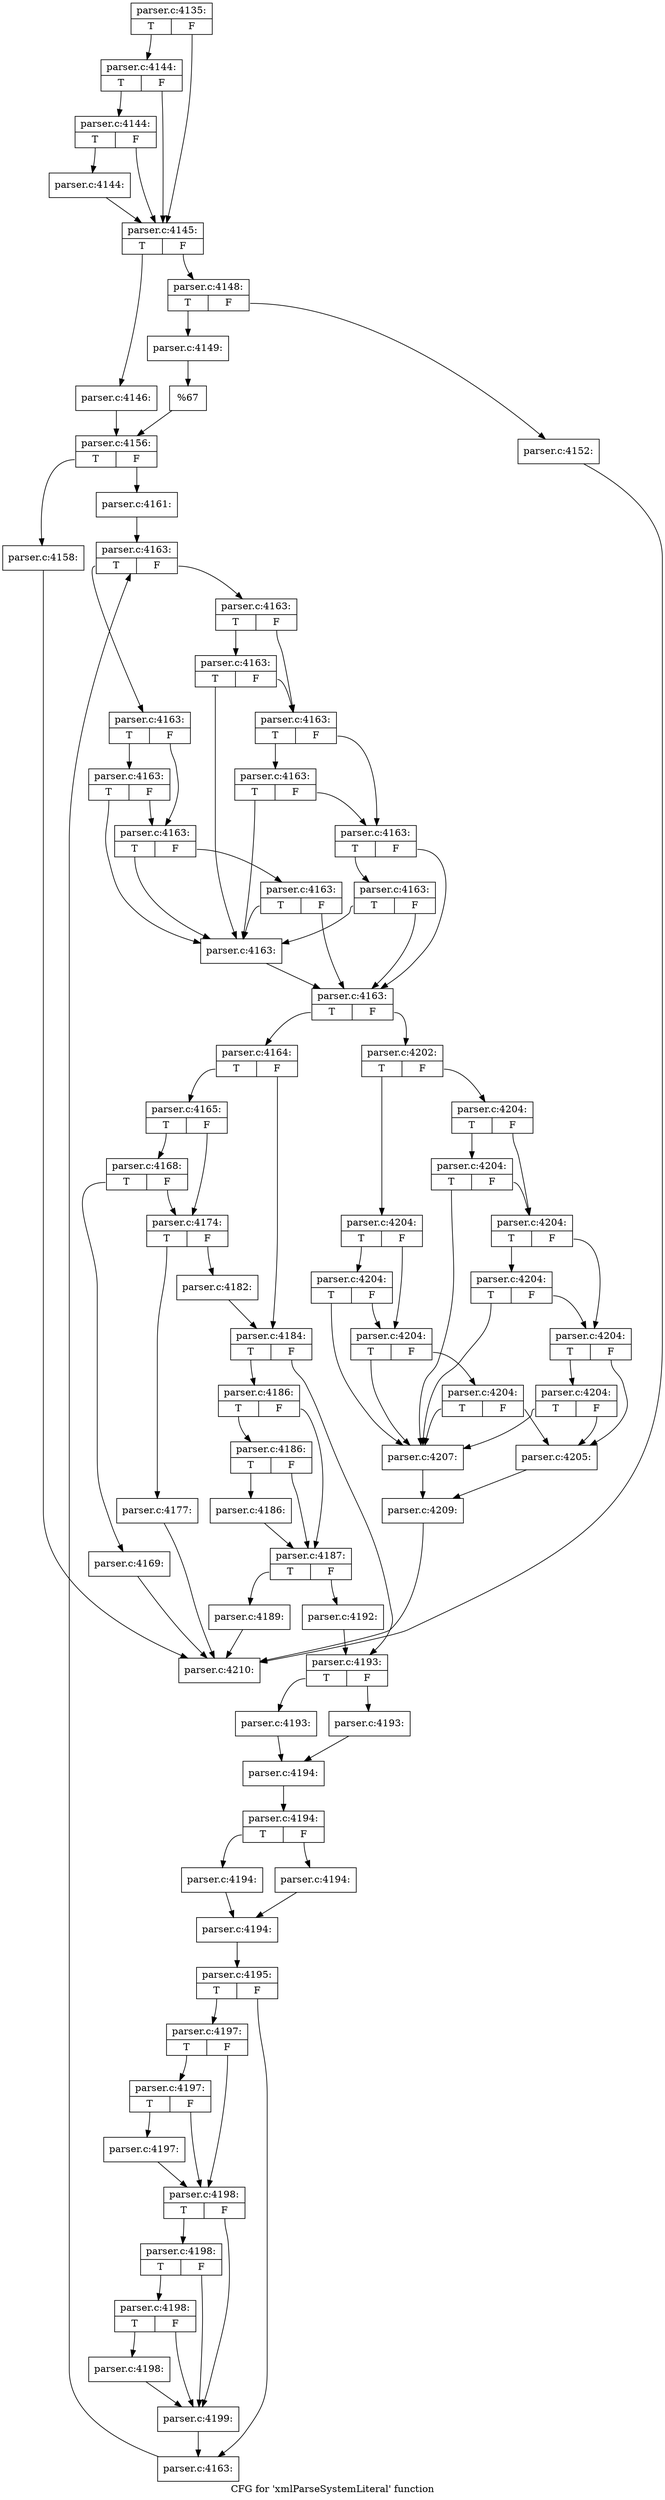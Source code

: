 digraph "CFG for 'xmlParseSystemLiteral' function" {
	label="CFG for 'xmlParseSystemLiteral' function";

	Node0x55d73b8b00f0 [shape=record,label="{parser.c:4135:|{<s0>T|<s1>F}}"];
	Node0x55d73b8b00f0:s0 -> Node0x55d73b8cc220;
	Node0x55d73b8b00f0:s1 -> Node0x55d73b8cc150;
	Node0x55d73b8cc220 [shape=record,label="{parser.c:4144:|{<s0>T|<s1>F}}"];
	Node0x55d73b8cc220:s0 -> Node0x55d73b8cc1a0;
	Node0x55d73b8cc220:s1 -> Node0x55d73b8cc150;
	Node0x55d73b8cc1a0 [shape=record,label="{parser.c:4144:|{<s0>T|<s1>F}}"];
	Node0x55d73b8cc1a0:s0 -> Node0x55d73b8cc100;
	Node0x55d73b8cc1a0:s1 -> Node0x55d73b8cc150;
	Node0x55d73b8cc100 [shape=record,label="{parser.c:4144:}"];
	Node0x55d73b8cc100 -> Node0x55d73b8cc150;
	Node0x55d73b8cc150 [shape=record,label="{parser.c:4145:|{<s0>T|<s1>F}}"];
	Node0x55d73b8cc150:s0 -> Node0x55d73b8b9d00;
	Node0x55d73b8cc150:s1 -> Node0x55d73b8b9da0;
	Node0x55d73b8b9d00 [shape=record,label="{parser.c:4146:}"];
	Node0x55d73b8b9d00 -> Node0x55d73b8b9d50;
	Node0x55d73b8b9da0 [shape=record,label="{parser.c:4148:|{<s0>T|<s1>F}}"];
	Node0x55d73b8b9da0:s0 -> Node0x55d73b8ba580;
	Node0x55d73b8b9da0:s1 -> Node0x55d73b8ba620;
	Node0x55d73b8ba580 [shape=record,label="{parser.c:4149:}"];
	Node0x55d73b8ba580 -> Node0x55d73b8ba5d0;
	Node0x55d73b8ba620 [shape=record,label="{parser.c:4152:}"];
	Node0x55d73b8ba620 -> Node0x55d73b8b0250;
	Node0x55d73b8ba5d0 [shape=record,label="{%67}"];
	Node0x55d73b8ba5d0 -> Node0x55d73b8b9d50;
	Node0x55d73b8b9d50 [shape=record,label="{parser.c:4156:|{<s0>T|<s1>F}}"];
	Node0x55d73b8b9d50:s0 -> Node0x55d73b8bb820;
	Node0x55d73b8b9d50:s1 -> Node0x55d73b8bb870;
	Node0x55d73b8bb820 [shape=record,label="{parser.c:4158:}"];
	Node0x55d73b8bb820 -> Node0x55d73b8b0250;
	Node0x55d73b8bb870 [shape=record,label="{parser.c:4161:}"];
	Node0x55d73b8bb870 -> Node0x55d73b8bc310;
	Node0x55d73b8bc310 [shape=record,label="{parser.c:4163:|{<s0>T|<s1>F}}"];
	Node0x55d73b8bc310:s0 -> Node0x55d73b8bc650;
	Node0x55d73b8bc310:s1 -> Node0x55d73b8bc6a0;
	Node0x55d73b8bc650 [shape=record,label="{parser.c:4163:|{<s0>T|<s1>F}}"];
	Node0x55d73b8bc650:s0 -> Node0x55d73b8bc910;
	Node0x55d73b8bc650:s1 -> Node0x55d73b8bc8c0;
	Node0x55d73b8bc910 [shape=record,label="{parser.c:4163:|{<s0>T|<s1>F}}"];
	Node0x55d73b8bc910:s0 -> Node0x55d73b8bc600;
	Node0x55d73b8bc910:s1 -> Node0x55d73b8bc8c0;
	Node0x55d73b8bc8c0 [shape=record,label="{parser.c:4163:|{<s0>T|<s1>F}}"];
	Node0x55d73b8bc8c0:s0 -> Node0x55d73b8bc600;
	Node0x55d73b8bc8c0:s1 -> Node0x55d73b8bc870;
	Node0x55d73b8bc870 [shape=record,label="{parser.c:4163:|{<s0>T|<s1>F}}"];
	Node0x55d73b8bc870:s0 -> Node0x55d73b8bc600;
	Node0x55d73b8bc870:s1 -> Node0x55d73b8bc5b0;
	Node0x55d73b8bc6a0 [shape=record,label="{parser.c:4163:|{<s0>T|<s1>F}}"];
	Node0x55d73b8bc6a0:s0 -> Node0x55d73b8bcf40;
	Node0x55d73b8bc6a0:s1 -> Node0x55d73b8bcef0;
	Node0x55d73b8bcf40 [shape=record,label="{parser.c:4163:|{<s0>T|<s1>F}}"];
	Node0x55d73b8bcf40:s0 -> Node0x55d73b8bc600;
	Node0x55d73b8bcf40:s1 -> Node0x55d73b8bcef0;
	Node0x55d73b8bcef0 [shape=record,label="{parser.c:4163:|{<s0>T|<s1>F}}"];
	Node0x55d73b8bcef0:s0 -> Node0x55d73b8bd270;
	Node0x55d73b8bcef0:s1 -> Node0x55d73b8bcea0;
	Node0x55d73b8bd270 [shape=record,label="{parser.c:4163:|{<s0>T|<s1>F}}"];
	Node0x55d73b8bd270:s0 -> Node0x55d73b8bc600;
	Node0x55d73b8bd270:s1 -> Node0x55d73b8bcea0;
	Node0x55d73b8bcea0 [shape=record,label="{parser.c:4163:|{<s0>T|<s1>F}}"];
	Node0x55d73b8bcea0:s0 -> Node0x55d73b8bd5a0;
	Node0x55d73b8bcea0:s1 -> Node0x55d73b8bc5b0;
	Node0x55d73b8bd5a0 [shape=record,label="{parser.c:4163:|{<s0>T|<s1>F}}"];
	Node0x55d73b8bd5a0:s0 -> Node0x55d73b8bc600;
	Node0x55d73b8bd5a0:s1 -> Node0x55d73b8bc5b0;
	Node0x55d73b8bc600 [shape=record,label="{parser.c:4163:}"];
	Node0x55d73b8bc600 -> Node0x55d73b8bc5b0;
	Node0x55d73b8bc5b0 [shape=record,label="{parser.c:4163:|{<s0>T|<s1>F}}"];
	Node0x55d73b8bc5b0:s0 -> Node0x55d73b8bd8d0;
	Node0x55d73b8bc5b0:s1 -> Node0x55d73b8bc530;
	Node0x55d73b8bd8d0 [shape=record,label="{parser.c:4164:|{<s0>T|<s1>F}}"];
	Node0x55d73b8bd8d0:s0 -> Node0x55d73b8bde70;
	Node0x55d73b8bd8d0:s1 -> Node0x55d73b8bdec0;
	Node0x55d73b8bde70 [shape=record,label="{parser.c:4165:|{<s0>T|<s1>F}}"];
	Node0x55d73b8bde70:s0 -> Node0x55d73b8be660;
	Node0x55d73b8bde70:s1 -> Node0x55d73b8be610;
	Node0x55d73b8be660 [shape=record,label="{parser.c:4168:|{<s0>T|<s1>F}}"];
	Node0x55d73b8be660:s0 -> Node0x55d73b8be5c0;
	Node0x55d73b8be660:s1 -> Node0x55d73b8be610;
	Node0x55d73b8be5c0 [shape=record,label="{parser.c:4169:}"];
	Node0x55d73b8be5c0 -> Node0x55d73b8b0250;
	Node0x55d73b8be610 [shape=record,label="{parser.c:4174:|{<s0>T|<s1>F}}"];
	Node0x55d73b8be610:s0 -> Node0x55d73b8bfe30;
	Node0x55d73b8be610:s1 -> Node0x55d73b8bfe80;
	Node0x55d73b8bfe30 [shape=record,label="{parser.c:4177:}"];
	Node0x55d73b8bfe30 -> Node0x55d73b8b0250;
	Node0x55d73b8bfe80 [shape=record,label="{parser.c:4182:}"];
	Node0x55d73b8bfe80 -> Node0x55d73b8bdec0;
	Node0x55d73b8bdec0 [shape=record,label="{parser.c:4184:|{<s0>T|<s1>F}}"];
	Node0x55d73b8bdec0:s0 -> Node0x55d73b8c0de0;
	Node0x55d73b8bdec0:s1 -> Node0x55d73b8c0e30;
	Node0x55d73b8c0de0 [shape=record,label="{parser.c:4186:|{<s0>T|<s1>F}}"];
	Node0x55d73b8c0de0:s0 -> Node0x55d73b8c12a0;
	Node0x55d73b8c0de0:s1 -> Node0x55d73b8c1250;
	Node0x55d73b8c12a0 [shape=record,label="{parser.c:4186:|{<s0>T|<s1>F}}"];
	Node0x55d73b8c12a0:s0 -> Node0x55d73b8c1200;
	Node0x55d73b8c12a0:s1 -> Node0x55d73b8c1250;
	Node0x55d73b8c1200 [shape=record,label="{parser.c:4186:}"];
	Node0x55d73b8c1200 -> Node0x55d73b8c1250;
	Node0x55d73b8c1250 [shape=record,label="{parser.c:4187:|{<s0>T|<s1>F}}"];
	Node0x55d73b8c1250:s0 -> Node0x55d73b8c1f40;
	Node0x55d73b8c1250:s1 -> Node0x55d73b8c1f90;
	Node0x55d73b8c1f40 [shape=record,label="{parser.c:4189:}"];
	Node0x55d73b8c1f40 -> Node0x55d73b8b0250;
	Node0x55d73b8c1f90 [shape=record,label="{parser.c:4192:}"];
	Node0x55d73b8c1f90 -> Node0x55d73b8c0e30;
	Node0x55d73b8c0e30 [shape=record,label="{parser.c:4193:|{<s0>T|<s1>F}}"];
	Node0x55d73b8c0e30:s0 -> Node0x55d73b8c2860;
	Node0x55d73b8c0e30:s1 -> Node0x55d73b8c2900;
	Node0x55d73b8c2860 [shape=record,label="{parser.c:4193:}"];
	Node0x55d73b8c2860 -> Node0x55d73b8c28b0;
	Node0x55d73b8c2900 [shape=record,label="{parser.c:4193:}"];
	Node0x55d73b8c2900 -> Node0x55d73b8c28b0;
	Node0x55d73b8c28b0 [shape=record,label="{parser.c:4194:}"];
	Node0x55d73b8c28b0 -> Node0x55d73b8c34c0;
	Node0x55d73b8c34c0 [shape=record,label="{parser.c:4194:|{<s0>T|<s1>F}}"];
	Node0x55d73b8c34c0:s0 -> Node0x55d73b8c3720;
	Node0x55d73b8c34c0:s1 -> Node0x55d73b8c37c0;
	Node0x55d73b8c3720 [shape=record,label="{parser.c:4194:}"];
	Node0x55d73b8c3720 -> Node0x55d73b8c3770;
	Node0x55d73b8c37c0 [shape=record,label="{parser.c:4194:}"];
	Node0x55d73b8c37c0 -> Node0x55d73b8c3770;
	Node0x55d73b8c3770 [shape=record,label="{parser.c:4194:}"];
	Node0x55d73b8c3770 -> Node0x55d73b8c3420;
	Node0x55d73b8c3420 [shape=record,label="{parser.c:4195:|{<s0>T|<s1>F}}"];
	Node0x55d73b8c3420:s0 -> Node0x55d73b8c3470;
	Node0x55d73b8c3420:s1 -> Node0x55d73b8c4d20;
	Node0x55d73b8c3470 [shape=record,label="{parser.c:4197:|{<s0>T|<s1>F}}"];
	Node0x55d73b8c3470:s0 -> Node0x55d73b8c5150;
	Node0x55d73b8c3470:s1 -> Node0x55d73b8c5100;
	Node0x55d73b8c5150 [shape=record,label="{parser.c:4197:|{<s0>T|<s1>F}}"];
	Node0x55d73b8c5150:s0 -> Node0x55d73b8c50b0;
	Node0x55d73b8c5150:s1 -> Node0x55d73b8c5100;
	Node0x55d73b8c50b0 [shape=record,label="{parser.c:4197:}"];
	Node0x55d73b8c50b0 -> Node0x55d73b8c5100;
	Node0x55d73b8c5100 [shape=record,label="{parser.c:4198:|{<s0>T|<s1>F}}"];
	Node0x55d73b8c5100:s0 -> Node0x55d73b8c5dd0;
	Node0x55d73b8c5100:s1 -> Node0x55d73b8c5d00;
	Node0x55d73b8c5dd0 [shape=record,label="{parser.c:4198:|{<s0>T|<s1>F}}"];
	Node0x55d73b8c5dd0:s0 -> Node0x55d73b8c5d50;
	Node0x55d73b8c5dd0:s1 -> Node0x55d73b8c5d00;
	Node0x55d73b8c5d50 [shape=record,label="{parser.c:4198:|{<s0>T|<s1>F}}"];
	Node0x55d73b8c5d50:s0 -> Node0x55d73b8c5cb0;
	Node0x55d73b8c5d50:s1 -> Node0x55d73b8c5d00;
	Node0x55d73b8c5cb0 [shape=record,label="{parser.c:4198:}"];
	Node0x55d73b8c5cb0 -> Node0x55d73b8c5d00;
	Node0x55d73b8c5d00 [shape=record,label="{parser.c:4199:}"];
	Node0x55d73b8c5d00 -> Node0x55d73b8c4d20;
	Node0x55d73b8c4d20 [shape=record,label="{parser.c:4163:}"];
	Node0x55d73b8c4d20 -> Node0x55d73b8bc310;
	Node0x55d73b8bc530 [shape=record,label="{parser.c:4202:|{<s0>T|<s1>F}}"];
	Node0x55d73b8bc530:s0 -> Node0x55d73b8c7ae0;
	Node0x55d73b8bc530:s1 -> Node0x55d73b8c7b30;
	Node0x55d73b8c7ae0 [shape=record,label="{parser.c:4204:|{<s0>T|<s1>F}}"];
	Node0x55d73b8c7ae0:s0 -> Node0x55d73b8c7e20;
	Node0x55d73b8c7ae0:s1 -> Node0x55d73b8c7dd0;
	Node0x55d73b8c7e20 [shape=record,label="{parser.c:4204:|{<s0>T|<s1>F}}"];
	Node0x55d73b8c7e20:s0 -> Node0x55d73b8c7a90;
	Node0x55d73b8c7e20:s1 -> Node0x55d73b8c7dd0;
	Node0x55d73b8c7dd0 [shape=record,label="{parser.c:4204:|{<s0>T|<s1>F}}"];
	Node0x55d73b8c7dd0:s0 -> Node0x55d73b8c7a90;
	Node0x55d73b8c7dd0:s1 -> Node0x55d73b8c7d80;
	Node0x55d73b8c7d80 [shape=record,label="{parser.c:4204:|{<s0>T|<s1>F}}"];
	Node0x55d73b8c7d80:s0 -> Node0x55d73b8c7a90;
	Node0x55d73b8c7d80:s1 -> Node0x55d73b8c79f0;
	Node0x55d73b8c7b30 [shape=record,label="{parser.c:4204:|{<s0>T|<s1>F}}"];
	Node0x55d73b8c7b30:s0 -> Node0x55d73b8c84d0;
	Node0x55d73b8c7b30:s1 -> Node0x55d73b8c8480;
	Node0x55d73b8c84d0 [shape=record,label="{parser.c:4204:|{<s0>T|<s1>F}}"];
	Node0x55d73b8c84d0:s0 -> Node0x55d73b8c7a90;
	Node0x55d73b8c84d0:s1 -> Node0x55d73b8c8480;
	Node0x55d73b8c8480 [shape=record,label="{parser.c:4204:|{<s0>T|<s1>F}}"];
	Node0x55d73b8c8480:s0 -> Node0x55d73b8c8800;
	Node0x55d73b8c8480:s1 -> Node0x55d73b8c8430;
	Node0x55d73b8c8800 [shape=record,label="{parser.c:4204:|{<s0>T|<s1>F}}"];
	Node0x55d73b8c8800:s0 -> Node0x55d73b8c7a90;
	Node0x55d73b8c8800:s1 -> Node0x55d73b8c8430;
	Node0x55d73b8c8430 [shape=record,label="{parser.c:4204:|{<s0>T|<s1>F}}"];
	Node0x55d73b8c8430:s0 -> Node0x55d73b8c8b30;
	Node0x55d73b8c8430:s1 -> Node0x55d73b8c79f0;
	Node0x55d73b8c8b30 [shape=record,label="{parser.c:4204:|{<s0>T|<s1>F}}"];
	Node0x55d73b8c8b30:s0 -> Node0x55d73b8c7a90;
	Node0x55d73b8c8b30:s1 -> Node0x55d73b8c79f0;
	Node0x55d73b8c79f0 [shape=record,label="{parser.c:4205:}"];
	Node0x55d73b8c79f0 -> Node0x55d73b8c7a40;
	Node0x55d73b8c7a90 [shape=record,label="{parser.c:4207:}"];
	Node0x55d73b8c7a90 -> Node0x55d73b8c7a40;
	Node0x55d73b8c7a40 [shape=record,label="{parser.c:4209:}"];
	Node0x55d73b8c7a40 -> Node0x55d73b8b0250;
	Node0x55d73b8b0250 [shape=record,label="{parser.c:4210:}"];
}
